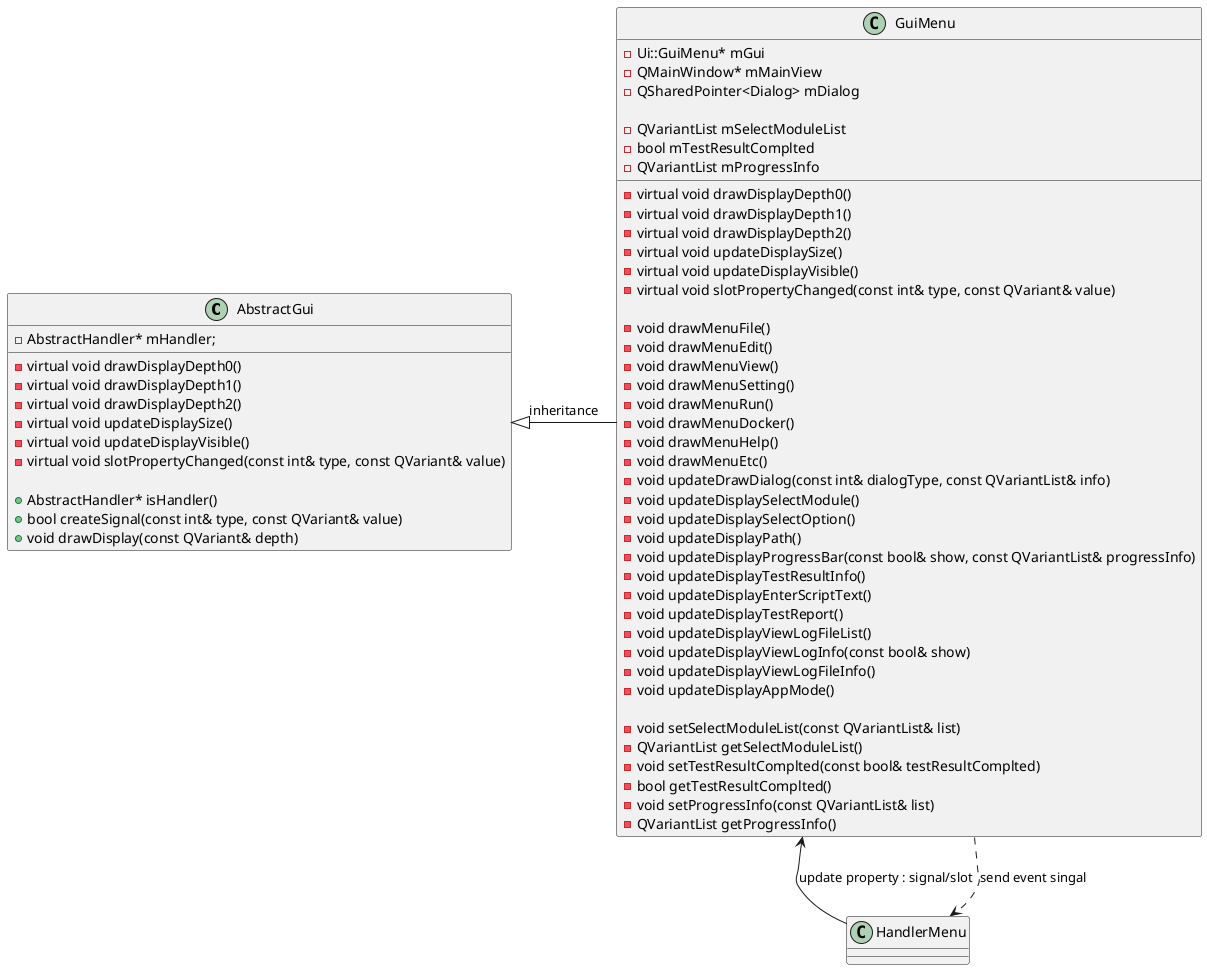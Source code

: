 @startuml

' AbstractGui 클래스 정의
class AbstractGui {
    -virtual void drawDisplayDepth0()
    -virtual void drawDisplayDepth1()
    -virtual void drawDisplayDepth2()
    -virtual void updateDisplaySize()
    -virtual void updateDisplayVisible()
    -virtual void slotPropertyChanged(const int& type, const QVariant& value)

    +AbstractHandler* isHandler()
    +bool createSignal(const int& type, const QVariant& value)
    +void drawDisplay(const QVariant& depth)

    -AbstractHandler* mHandler;
}

' GuiMenu 클래스 정의
class GuiMenu {
    -virtual void drawDisplayDepth0()
    -virtual void drawDisplayDepth1()
    -virtual void drawDisplayDepth2()
    -virtual void updateDisplaySize()
    -virtual void updateDisplayVisible()
    -virtual void slotPropertyChanged(const int& type, const QVariant& value)

    -void drawMenuFile()
    -void drawMenuEdit()
    -void drawMenuView()
    -void drawMenuSetting()
    -void drawMenuRun()
    -void drawMenuDocker()
    -void drawMenuHelp()
    -void drawMenuEtc()
    -void updateDrawDialog(const int& dialogType, const QVariantList& info)
    -void updateDisplaySelectModule()
    -void updateDisplaySelectOption()
    -void updateDisplayPath()
    -void updateDisplayProgressBar(const bool& show, const QVariantList& progressInfo)
    -void updateDisplayTestResultInfo()
    -void updateDisplayEnterScriptText()
    -void updateDisplayTestReport()
    -void updateDisplayViewLogFileList()
    -void updateDisplayViewLogInfo(const bool& show)
    -void updateDisplayViewLogFileInfo()
    -void updateDisplayAppMode()

    -void setSelectModuleList(const QVariantList& list)
    -QVariantList getSelectModuleList()
    -void setTestResultComplted(const bool& testResultComplted)
    -bool getTestResultComplted()
    -void setProgressInfo(const QVariantList& list)
    -QVariantList getProgressInfo()

    -Ui::GuiMenu* mGui
    -QMainWindow* mMainView
    -QSharedPointer<Dialog> mDialog

    -QVariantList mSelectModuleList
    -bool mTestResultComplted
    -QVariantList mProgressInfo
}


' 클래스 간의 관계 정의
AbstractGui <|- GuiMenu : inheritance
GuiMenu <-- HandlerMenu : update property : signal/slot
GuiMenu ..> HandlerMenu : send event singal

@enduml
